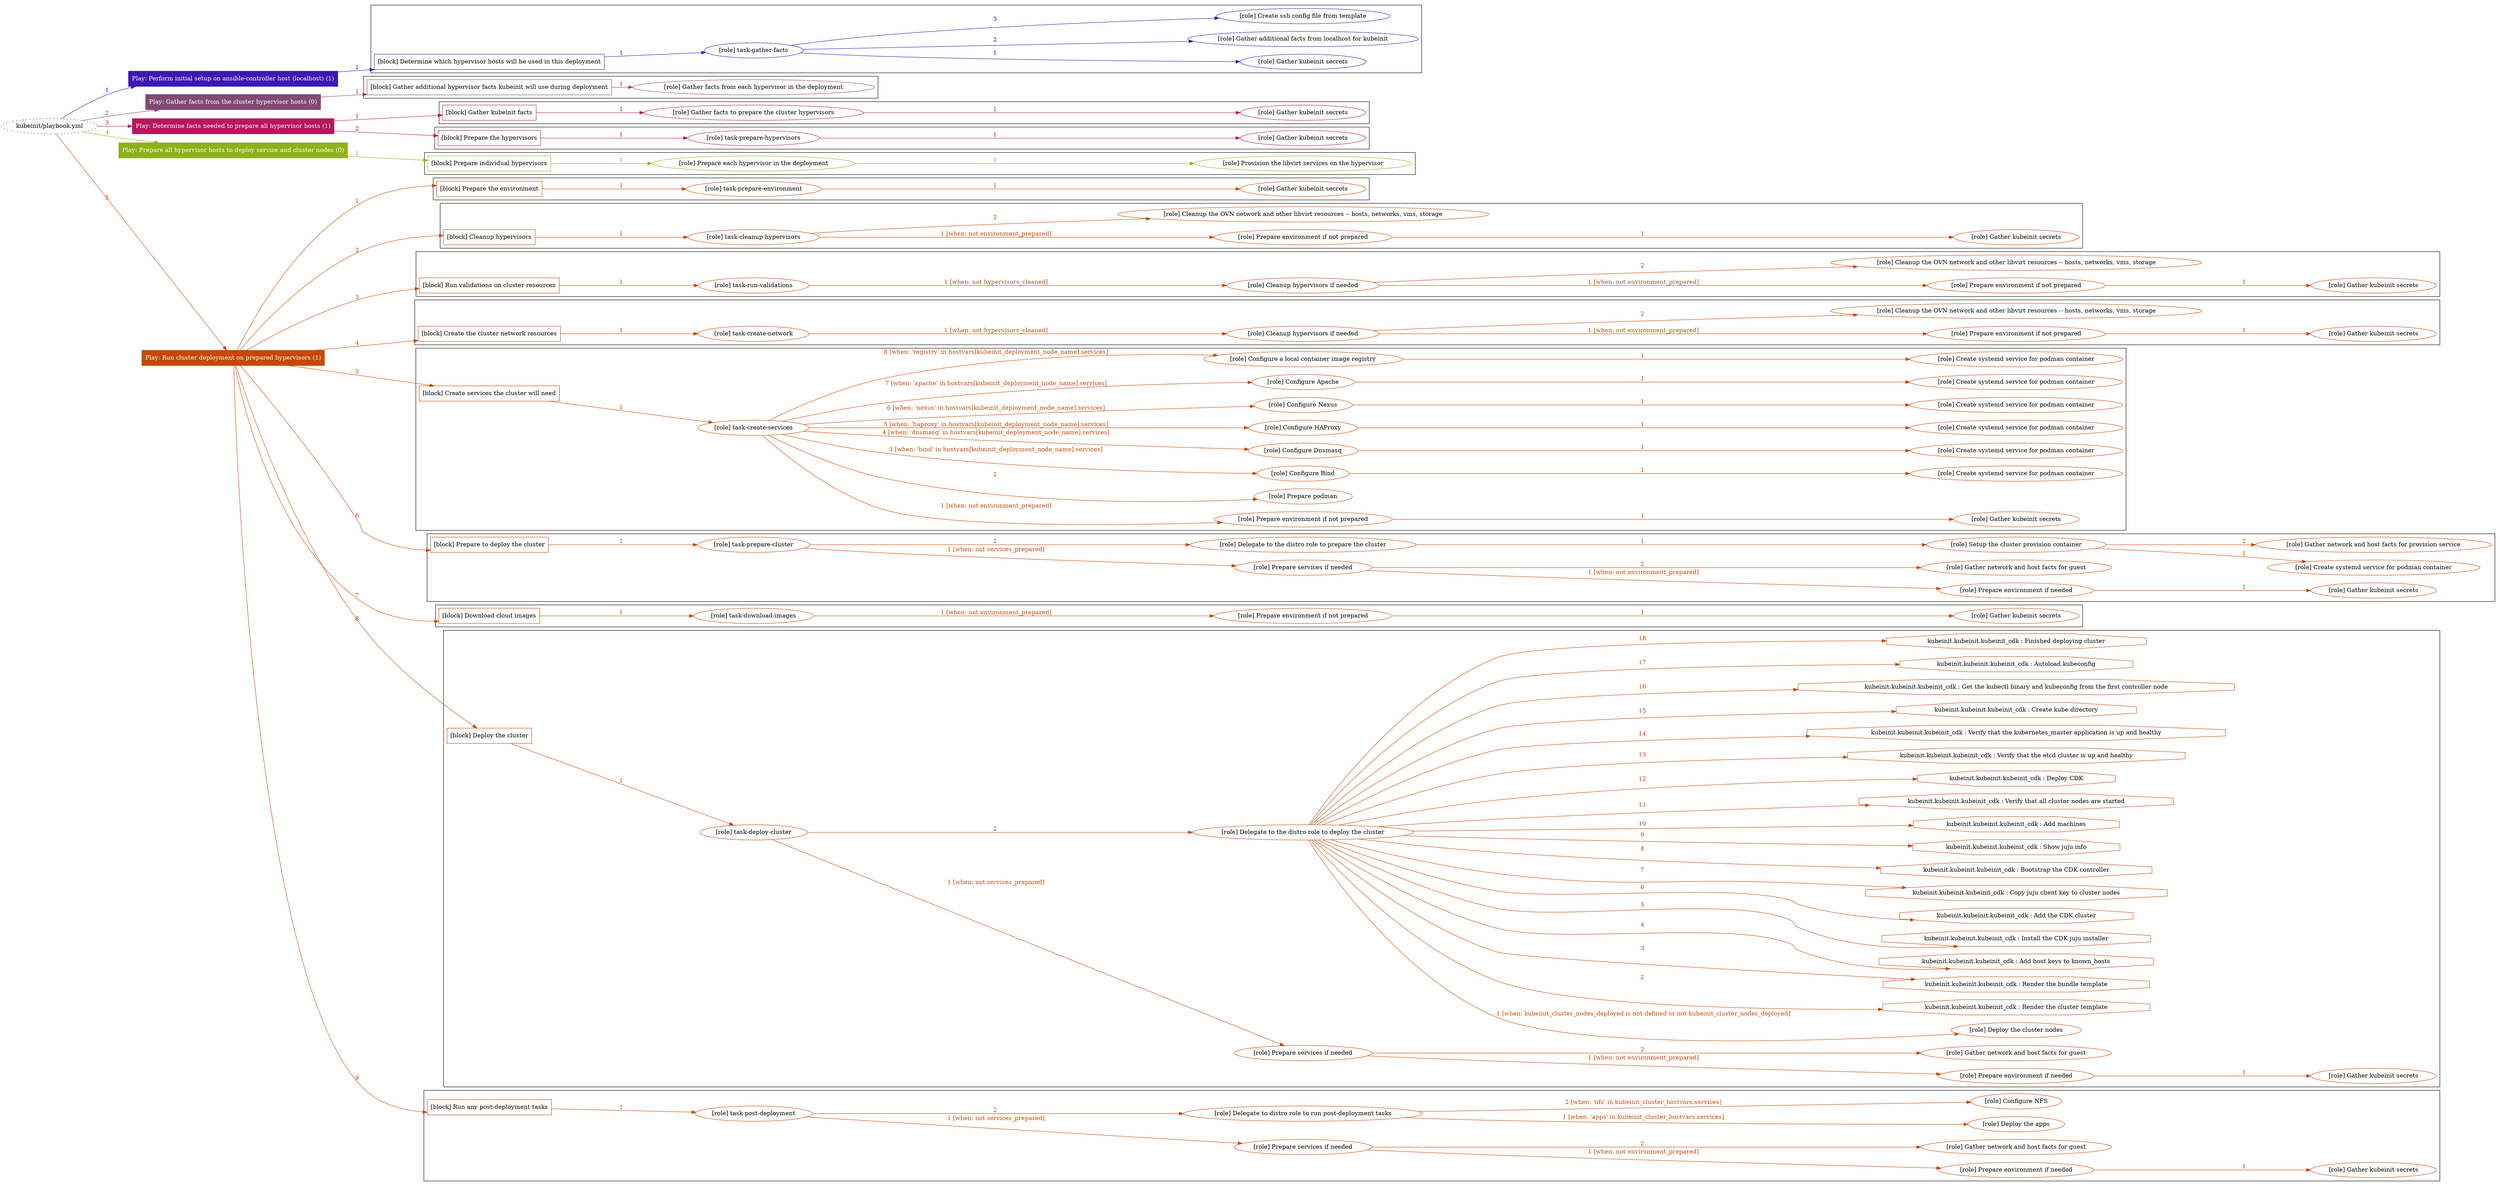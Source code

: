 digraph {
	graph [concentrate=true ordering=in rankdir=LR ratio=fill]
	edge [esep=5 sep=10]
	"kubeinit/playbook.yml" [URL="/home/runner/work/kubeinit/kubeinit/kubeinit/playbook.yml" id=playbook_e79f7b4e style=dotted]
	"kubeinit/playbook.yml" -> play_06e16eb0 [label="1 " color="#3c18b4" fontcolor="#3c18b4" id=edge_7b19c99c labeltooltip="1 " tooltip="1 "]
	subgraph "Play: Perform initial setup on ansible-controller host (localhost) (1)" {
		play_06e16eb0 [label="Play: Perform initial setup on ansible-controller host (localhost) (1)" URL="/home/runner/work/kubeinit/kubeinit/kubeinit/playbook.yml" color="#3c18b4" fontcolor="#ffffff" id=play_06e16eb0 shape=box style=filled tooltip=localhost]
		play_06e16eb0 -> block_6d4391b2 [label=1 color="#3c18b4" fontcolor="#3c18b4" id=edge_b4b4a666 labeltooltip=1 tooltip=1]
		subgraph cluster_block_6d4391b2 {
			block_6d4391b2 [label="[block] Determine which hypervisor hosts will be used in this deployment" URL="/home/runner/work/kubeinit/kubeinit/kubeinit/playbook.yml" color="#3c18b4" id=block_6d4391b2 labeltooltip="Determine which hypervisor hosts will be used in this deployment" shape=box tooltip="Determine which hypervisor hosts will be used in this deployment"]
			block_6d4391b2 -> role_a99a874b [label="1 " color="#3c18b4" fontcolor="#3c18b4" id=edge_04fc5315 labeltooltip="1 " tooltip="1 "]
			subgraph "task-gather-facts" {
				role_a99a874b [label="[role] task-gather-facts" URL="/home/runner/work/kubeinit/kubeinit/kubeinit/playbook.yml" color="#3c18b4" id=role_a99a874b tooltip="task-gather-facts"]
				role_a99a874b -> role_11cfcbb9 [label="1 " color="#3c18b4" fontcolor="#3c18b4" id=edge_28a19fb1 labeltooltip="1 " tooltip="1 "]
				subgraph "Gather kubeinit secrets" {
					role_11cfcbb9 [label="[role] Gather kubeinit secrets" URL="/home/runner/.ansible/collections/ansible_collections/kubeinit/kubeinit/roles/kubeinit_prepare/tasks/build_hypervisors_group.yml" color="#3c18b4" id=role_11cfcbb9 tooltip="Gather kubeinit secrets"]
				}
				role_a99a874b -> role_6b718574 [label="2 " color="#3c18b4" fontcolor="#3c18b4" id=edge_845028ee labeltooltip="2 " tooltip="2 "]
				subgraph "Gather additional facts from localhost for kubeinit" {
					role_6b718574 [label="[role] Gather additional facts from localhost for kubeinit" URL="/home/runner/.ansible/collections/ansible_collections/kubeinit/kubeinit/roles/kubeinit_prepare/tasks/build_hypervisors_group.yml" color="#3c18b4" id=role_6b718574 tooltip="Gather additional facts from localhost for kubeinit"]
				}
				role_a99a874b -> role_d718c9c9 [label="3 " color="#3c18b4" fontcolor="#3c18b4" id=edge_6aa989e7 labeltooltip="3 " tooltip="3 "]
				subgraph "Create ssh config file from template" {
					role_d718c9c9 [label="[role] Create ssh config file from template" URL="/home/runner/.ansible/collections/ansible_collections/kubeinit/kubeinit/roles/kubeinit_prepare/tasks/build_hypervisors_group.yml" color="#3c18b4" id=role_d718c9c9 tooltip="Create ssh config file from template"]
				}
			}
		}
	}
	"kubeinit/playbook.yml" -> play_2c3d7e44 [label="2 " color="#834974" fontcolor="#834974" id=edge_b0fd9f96 labeltooltip="2 " tooltip="2 "]
	subgraph "Play: Gather facts from the cluster hypervisor hosts (0)" {
		play_2c3d7e44 [label="Play: Gather facts from the cluster hypervisor hosts (0)" URL="/home/runner/work/kubeinit/kubeinit/kubeinit/playbook.yml" color="#834974" fontcolor="#ffffff" id=play_2c3d7e44 shape=box style=filled tooltip="Play: Gather facts from the cluster hypervisor hosts (0)"]
		play_2c3d7e44 -> block_eb4af0da [label=1 color="#834974" fontcolor="#834974" id=edge_9f65c57a labeltooltip=1 tooltip=1]
		subgraph cluster_block_eb4af0da {
			block_eb4af0da [label="[block] Gather additional hypervisor facts kubeinit will use during deployment" URL="/home/runner/work/kubeinit/kubeinit/kubeinit/playbook.yml" color="#834974" id=block_eb4af0da labeltooltip="Gather additional hypervisor facts kubeinit will use during deployment" shape=box tooltip="Gather additional hypervisor facts kubeinit will use during deployment"]
			block_eb4af0da -> role_f79194ff [label="1 " color="#834974" fontcolor="#834974" id=edge_c890456f labeltooltip="1 " tooltip="1 "]
			subgraph "Gather facts from each hypervisor in the deployment" {
				role_f79194ff [label="[role] Gather facts from each hypervisor in the deployment" URL="/home/runner/work/kubeinit/kubeinit/kubeinit/playbook.yml" color="#834974" id=role_f79194ff tooltip="Gather facts from each hypervisor in the deployment"]
			}
		}
	}
	"kubeinit/playbook.yml" -> play_3426a18f [label="3 " color="#b6165c" fontcolor="#b6165c" id=edge_afec269c labeltooltip="3 " tooltip="3 "]
	subgraph "Play: Determine facts needed to prepare all hypervisor hosts (1)" {
		play_3426a18f [label="Play: Determine facts needed to prepare all hypervisor hosts (1)" URL="/home/runner/work/kubeinit/kubeinit/kubeinit/playbook.yml" color="#b6165c" fontcolor="#ffffff" id=play_3426a18f shape=box style=filled tooltip=localhost]
		play_3426a18f -> block_9fc6cb08 [label=1 color="#b6165c" fontcolor="#b6165c" id=edge_7309becb labeltooltip=1 tooltip=1]
		subgraph cluster_block_9fc6cb08 {
			block_9fc6cb08 [label="[block] Gather kubeinit facts" URL="/home/runner/work/kubeinit/kubeinit/kubeinit/playbook.yml" color="#b6165c" id=block_9fc6cb08 labeltooltip="Gather kubeinit facts" shape=box tooltip="Gather kubeinit facts"]
			block_9fc6cb08 -> role_1bcaf80d [label="1 " color="#b6165c" fontcolor="#b6165c" id=edge_df523907 labeltooltip="1 " tooltip="1 "]
			subgraph "Gather facts to prepare the cluster hypervisors" {
				role_1bcaf80d [label="[role] Gather facts to prepare the cluster hypervisors" URL="/home/runner/work/kubeinit/kubeinit/kubeinit/playbook.yml" color="#b6165c" id=role_1bcaf80d tooltip="Gather facts to prepare the cluster hypervisors"]
				role_1bcaf80d -> role_a8c64ba7 [label="1 " color="#b6165c" fontcolor="#b6165c" id=edge_f3f48505 labeltooltip="1 " tooltip="1 "]
				subgraph "Gather kubeinit secrets" {
					role_a8c64ba7 [label="[role] Gather kubeinit secrets" URL="/home/runner/.ansible/collections/ansible_collections/kubeinit/kubeinit/roles/kubeinit_prepare/tasks/gather_kubeinit_facts.yml" color="#b6165c" id=role_a8c64ba7 tooltip="Gather kubeinit secrets"]
				}
			}
		}
		play_3426a18f -> block_6c826473 [label=2 color="#b6165c" fontcolor="#b6165c" id=edge_5d96f199 labeltooltip=2 tooltip=2]
		subgraph cluster_block_6c826473 {
			block_6c826473 [label="[block] Prepare the hypervisors" URL="/home/runner/work/kubeinit/kubeinit/kubeinit/playbook.yml" color="#b6165c" id=block_6c826473 labeltooltip="Prepare the hypervisors" shape=box tooltip="Prepare the hypervisors"]
			block_6c826473 -> role_79f46e73 [label="1 " color="#b6165c" fontcolor="#b6165c" id=edge_e4f94296 labeltooltip="1 " tooltip="1 "]
			subgraph "task-prepare-hypervisors" {
				role_79f46e73 [label="[role] task-prepare-hypervisors" URL="/home/runner/work/kubeinit/kubeinit/kubeinit/playbook.yml" color="#b6165c" id=role_79f46e73 tooltip="task-prepare-hypervisors"]
				role_79f46e73 -> role_4ea5fa61 [label="1 " color="#b6165c" fontcolor="#b6165c" id=edge_8fe987bc labeltooltip="1 " tooltip="1 "]
				subgraph "Gather kubeinit secrets" {
					role_4ea5fa61 [label="[role] Gather kubeinit secrets" URL="/home/runner/.ansible/collections/ansible_collections/kubeinit/kubeinit/roles/kubeinit_prepare/tasks/gather_kubeinit_facts.yml" color="#b6165c" id=role_4ea5fa61 tooltip="Gather kubeinit secrets"]
				}
			}
		}
	}
	"kubeinit/playbook.yml" -> play_6e5e1b69 [label="4 " color="#8db21a" fontcolor="#8db21a" id=edge_1f92c75e labeltooltip="4 " tooltip="4 "]
	subgraph "Play: Prepare all hypervisor hosts to deploy service and cluster nodes (0)" {
		play_6e5e1b69 [label="Play: Prepare all hypervisor hosts to deploy service and cluster nodes (0)" URL="/home/runner/work/kubeinit/kubeinit/kubeinit/playbook.yml" color="#8db21a" fontcolor="#ffffff" id=play_6e5e1b69 shape=box style=filled tooltip="Play: Prepare all hypervisor hosts to deploy service and cluster nodes (0)"]
		play_6e5e1b69 -> block_d4c90dce [label=1 color="#8db21a" fontcolor="#8db21a" id=edge_a81cc2fc labeltooltip=1 tooltip=1]
		subgraph cluster_block_d4c90dce {
			block_d4c90dce [label="[block] Prepare individual hypervisors" URL="/home/runner/work/kubeinit/kubeinit/kubeinit/playbook.yml" color="#8db21a" id=block_d4c90dce labeltooltip="Prepare individual hypervisors" shape=box tooltip="Prepare individual hypervisors"]
			block_d4c90dce -> role_fb82bb20 [label="1 " color="#8db21a" fontcolor="#8db21a" id=edge_dfaf9e72 labeltooltip="1 " tooltip="1 "]
			subgraph "Prepare each hypervisor in the deployment" {
				role_fb82bb20 [label="[role] Prepare each hypervisor in the deployment" URL="/home/runner/work/kubeinit/kubeinit/kubeinit/playbook.yml" color="#8db21a" id=role_fb82bb20 tooltip="Prepare each hypervisor in the deployment"]
				role_fb82bb20 -> role_2af99469 [label="1 " color="#8db21a" fontcolor="#8db21a" id=edge_be8eadc7 labeltooltip="1 " tooltip="1 "]
				subgraph "Provision the libvirt services on the hypervisor" {
					role_2af99469 [label="[role] Provision the libvirt services on the hypervisor" URL="/home/runner/.ansible/collections/ansible_collections/kubeinit/kubeinit/roles/kubeinit_prepare/tasks/prepare_hypervisor.yml" color="#8db21a" id=role_2af99469 tooltip="Provision the libvirt services on the hypervisor"]
				}
			}
		}
	}
	"kubeinit/playbook.yml" -> play_0a7d1783 [label="5 " color="#c64806" fontcolor="#c64806" id=edge_7413341b labeltooltip="5 " tooltip="5 "]
	subgraph "Play: Run cluster deployment on prepared hypervisors (1)" {
		play_0a7d1783 [label="Play: Run cluster deployment on prepared hypervisors (1)" URL="/home/runner/work/kubeinit/kubeinit/kubeinit/playbook.yml" color="#c64806" fontcolor="#ffffff" id=play_0a7d1783 shape=box style=filled tooltip=localhost]
		play_0a7d1783 -> block_19985c73 [label=1 color="#c64806" fontcolor="#c64806" id=edge_a1fab691 labeltooltip=1 tooltip=1]
		subgraph cluster_block_19985c73 {
			block_19985c73 [label="[block] Prepare the environment" URL="/home/runner/work/kubeinit/kubeinit/kubeinit/playbook.yml" color="#c64806" id=block_19985c73 labeltooltip="Prepare the environment" shape=box tooltip="Prepare the environment"]
			block_19985c73 -> role_283edca0 [label="1 " color="#c64806" fontcolor="#c64806" id=edge_bcd1407b labeltooltip="1 " tooltip="1 "]
			subgraph "task-prepare-environment" {
				role_283edca0 [label="[role] task-prepare-environment" URL="/home/runner/work/kubeinit/kubeinit/kubeinit/playbook.yml" color="#c64806" id=role_283edca0 tooltip="task-prepare-environment"]
				role_283edca0 -> role_b4cb9ed1 [label="1 " color="#c64806" fontcolor="#c64806" id=edge_57f59893 labeltooltip="1 " tooltip="1 "]
				subgraph "Gather kubeinit secrets" {
					role_b4cb9ed1 [label="[role] Gather kubeinit secrets" URL="/home/runner/.ansible/collections/ansible_collections/kubeinit/kubeinit/roles/kubeinit_prepare/tasks/gather_kubeinit_facts.yml" color="#c64806" id=role_b4cb9ed1 tooltip="Gather kubeinit secrets"]
				}
			}
		}
		play_0a7d1783 -> block_1b31809e [label=2 color="#c64806" fontcolor="#c64806" id=edge_95ba2855 labeltooltip=2 tooltip=2]
		subgraph cluster_block_1b31809e {
			block_1b31809e [label="[block] Cleanup hypervisors" URL="/home/runner/work/kubeinit/kubeinit/kubeinit/playbook.yml" color="#c64806" id=block_1b31809e labeltooltip="Cleanup hypervisors" shape=box tooltip="Cleanup hypervisors"]
			block_1b31809e -> role_815f204e [label="1 " color="#c64806" fontcolor="#c64806" id=edge_5d44e21d labeltooltip="1 " tooltip="1 "]
			subgraph "task-cleanup-hypervisors" {
				role_815f204e [label="[role] task-cleanup-hypervisors" URL="/home/runner/work/kubeinit/kubeinit/kubeinit/playbook.yml" color="#c64806" id=role_815f204e tooltip="task-cleanup-hypervisors"]
				role_815f204e -> role_0f319e22 [label="1 [when: not environment_prepared]" color="#c64806" fontcolor="#c64806" id=edge_15aafd6f labeltooltip="1 [when: not environment_prepared]" tooltip="1 [when: not environment_prepared]"]
				subgraph "Prepare environment if not prepared" {
					role_0f319e22 [label="[role] Prepare environment if not prepared" URL="/home/runner/.ansible/collections/ansible_collections/kubeinit/kubeinit/roles/kubeinit_prepare/tasks/cleanup_hypervisors.yml" color="#c64806" id=role_0f319e22 tooltip="Prepare environment if not prepared"]
					role_0f319e22 -> role_04359809 [label="1 " color="#c64806" fontcolor="#c64806" id=edge_974d6dd8 labeltooltip="1 " tooltip="1 "]
					subgraph "Gather kubeinit secrets" {
						role_04359809 [label="[role] Gather kubeinit secrets" URL="/home/runner/.ansible/collections/ansible_collections/kubeinit/kubeinit/roles/kubeinit_prepare/tasks/gather_kubeinit_facts.yml" color="#c64806" id=role_04359809 tooltip="Gather kubeinit secrets"]
					}
				}
				role_815f204e -> role_a2966fdb [label="2 " color="#c64806" fontcolor="#c64806" id=edge_1812f0e3 labeltooltip="2 " tooltip="2 "]
				subgraph "Cleanup the OVN network and other libvirt resources -- hosts, networks, vms, storage" {
					role_a2966fdb [label="[role] Cleanup the OVN network and other libvirt resources -- hosts, networks, vms, storage" URL="/home/runner/.ansible/collections/ansible_collections/kubeinit/kubeinit/roles/kubeinit_prepare/tasks/cleanup_hypervisors.yml" color="#c64806" id=role_a2966fdb tooltip="Cleanup the OVN network and other libvirt resources -- hosts, networks, vms, storage"]
				}
			}
		}
		play_0a7d1783 -> block_29cd9902 [label=3 color="#c64806" fontcolor="#c64806" id=edge_81e1be37 labeltooltip=3 tooltip=3]
		subgraph cluster_block_29cd9902 {
			block_29cd9902 [label="[block] Run validations on cluster resources" URL="/home/runner/work/kubeinit/kubeinit/kubeinit/playbook.yml" color="#c64806" id=block_29cd9902 labeltooltip="Run validations on cluster resources" shape=box tooltip="Run validations on cluster resources"]
			block_29cd9902 -> role_cbb63d5d [label="1 " color="#c64806" fontcolor="#c64806" id=edge_9c1ea2bf labeltooltip="1 " tooltip="1 "]
			subgraph "task-run-validations" {
				role_cbb63d5d [label="[role] task-run-validations" URL="/home/runner/work/kubeinit/kubeinit/kubeinit/playbook.yml" color="#c64806" id=role_cbb63d5d tooltip="task-run-validations"]
				role_cbb63d5d -> role_b37fddbd [label="1 [when: not hypervisors_cleaned]" color="#c64806" fontcolor="#c64806" id=edge_20113b54 labeltooltip="1 [when: not hypervisors_cleaned]" tooltip="1 [when: not hypervisors_cleaned]"]
				subgraph "Cleanup hypervisors if needed" {
					role_b37fddbd [label="[role] Cleanup hypervisors if needed" URL="/home/runner/.ansible/collections/ansible_collections/kubeinit/kubeinit/roles/kubeinit_validations/tasks/main.yml" color="#c64806" id=role_b37fddbd tooltip="Cleanup hypervisors if needed"]
					role_b37fddbd -> role_f914f0b4 [label="1 [when: not environment_prepared]" color="#c64806" fontcolor="#c64806" id=edge_372657a0 labeltooltip="1 [when: not environment_prepared]" tooltip="1 [when: not environment_prepared]"]
					subgraph "Prepare environment if not prepared" {
						role_f914f0b4 [label="[role] Prepare environment if not prepared" URL="/home/runner/.ansible/collections/ansible_collections/kubeinit/kubeinit/roles/kubeinit_prepare/tasks/cleanup_hypervisors.yml" color="#c64806" id=role_f914f0b4 tooltip="Prepare environment if not prepared"]
						role_f914f0b4 -> role_9c4b58a1 [label="1 " color="#c64806" fontcolor="#c64806" id=edge_983ee05c labeltooltip="1 " tooltip="1 "]
						subgraph "Gather kubeinit secrets" {
							role_9c4b58a1 [label="[role] Gather kubeinit secrets" URL="/home/runner/.ansible/collections/ansible_collections/kubeinit/kubeinit/roles/kubeinit_prepare/tasks/gather_kubeinit_facts.yml" color="#c64806" id=role_9c4b58a1 tooltip="Gather kubeinit secrets"]
						}
					}
					role_b37fddbd -> role_4c8c5196 [label="2 " color="#c64806" fontcolor="#c64806" id=edge_af4e5278 labeltooltip="2 " tooltip="2 "]
					subgraph "Cleanup the OVN network and other libvirt resources -- hosts, networks, vms, storage" {
						role_4c8c5196 [label="[role] Cleanup the OVN network and other libvirt resources -- hosts, networks, vms, storage" URL="/home/runner/.ansible/collections/ansible_collections/kubeinit/kubeinit/roles/kubeinit_prepare/tasks/cleanup_hypervisors.yml" color="#c64806" id=role_4c8c5196 tooltip="Cleanup the OVN network and other libvirt resources -- hosts, networks, vms, storage"]
					}
				}
			}
		}
		play_0a7d1783 -> block_5269f58e [label=4 color="#c64806" fontcolor="#c64806" id=edge_bd1cb1a2 labeltooltip=4 tooltip=4]
		subgraph cluster_block_5269f58e {
			block_5269f58e [label="[block] Create the cluster network resources" URL="/home/runner/work/kubeinit/kubeinit/kubeinit/playbook.yml" color="#c64806" id=block_5269f58e labeltooltip="Create the cluster network resources" shape=box tooltip="Create the cluster network resources"]
			block_5269f58e -> role_14155361 [label="1 " color="#c64806" fontcolor="#c64806" id=edge_764863f8 labeltooltip="1 " tooltip="1 "]
			subgraph "task-create-network" {
				role_14155361 [label="[role] task-create-network" URL="/home/runner/work/kubeinit/kubeinit/kubeinit/playbook.yml" color="#c64806" id=role_14155361 tooltip="task-create-network"]
				role_14155361 -> role_866c87db [label="1 [when: not hypervisors_cleaned]" color="#c64806" fontcolor="#c64806" id=edge_ada68c64 labeltooltip="1 [when: not hypervisors_cleaned]" tooltip="1 [when: not hypervisors_cleaned]"]
				subgraph "Cleanup hypervisors if needed" {
					role_866c87db [label="[role] Cleanup hypervisors if needed" URL="/home/runner/.ansible/collections/ansible_collections/kubeinit/kubeinit/roles/kubeinit_libvirt/tasks/create_network.yml" color="#c64806" id=role_866c87db tooltip="Cleanup hypervisors if needed"]
					role_866c87db -> role_422117de [label="1 [when: not environment_prepared]" color="#c64806" fontcolor="#c64806" id=edge_84f90b07 labeltooltip="1 [when: not environment_prepared]" tooltip="1 [when: not environment_prepared]"]
					subgraph "Prepare environment if not prepared" {
						role_422117de [label="[role] Prepare environment if not prepared" URL="/home/runner/.ansible/collections/ansible_collections/kubeinit/kubeinit/roles/kubeinit_prepare/tasks/cleanup_hypervisors.yml" color="#c64806" id=role_422117de tooltip="Prepare environment if not prepared"]
						role_422117de -> role_0cdcab92 [label="1 " color="#c64806" fontcolor="#c64806" id=edge_3d9b0099 labeltooltip="1 " tooltip="1 "]
						subgraph "Gather kubeinit secrets" {
							role_0cdcab92 [label="[role] Gather kubeinit secrets" URL="/home/runner/.ansible/collections/ansible_collections/kubeinit/kubeinit/roles/kubeinit_prepare/tasks/gather_kubeinit_facts.yml" color="#c64806" id=role_0cdcab92 tooltip="Gather kubeinit secrets"]
						}
					}
					role_866c87db -> role_67404c8d [label="2 " color="#c64806" fontcolor="#c64806" id=edge_d8acaa19 labeltooltip="2 " tooltip="2 "]
					subgraph "Cleanup the OVN network and other libvirt resources -- hosts, networks, vms, storage" {
						role_67404c8d [label="[role] Cleanup the OVN network and other libvirt resources -- hosts, networks, vms, storage" URL="/home/runner/.ansible/collections/ansible_collections/kubeinit/kubeinit/roles/kubeinit_prepare/tasks/cleanup_hypervisors.yml" color="#c64806" id=role_67404c8d tooltip="Cleanup the OVN network and other libvirt resources -- hosts, networks, vms, storage"]
					}
				}
			}
		}
		play_0a7d1783 -> block_947178dc [label=5 color="#c64806" fontcolor="#c64806" id=edge_ebcab917 labeltooltip=5 tooltip=5]
		subgraph cluster_block_947178dc {
			block_947178dc [label="[block] Create services the cluster will need" URL="/home/runner/work/kubeinit/kubeinit/kubeinit/playbook.yml" color="#c64806" id=block_947178dc labeltooltip="Create services the cluster will need" shape=box tooltip="Create services the cluster will need"]
			block_947178dc -> role_2b541e89 [label="1 " color="#c64806" fontcolor="#c64806" id=edge_42b933e6 labeltooltip="1 " tooltip="1 "]
			subgraph "task-create-services" {
				role_2b541e89 [label="[role] task-create-services" URL="/home/runner/work/kubeinit/kubeinit/kubeinit/playbook.yml" color="#c64806" id=role_2b541e89 tooltip="task-create-services"]
				role_2b541e89 -> role_1ce1df63 [label="1 [when: not environment_prepared]" color="#c64806" fontcolor="#c64806" id=edge_7a5f4c81 labeltooltip="1 [when: not environment_prepared]" tooltip="1 [when: not environment_prepared]"]
				subgraph "Prepare environment if not prepared" {
					role_1ce1df63 [label="[role] Prepare environment if not prepared" URL="/home/runner/.ansible/collections/ansible_collections/kubeinit/kubeinit/roles/kubeinit_services/tasks/main.yml" color="#c64806" id=role_1ce1df63 tooltip="Prepare environment if not prepared"]
					role_1ce1df63 -> role_564c55f2 [label="1 " color="#c64806" fontcolor="#c64806" id=edge_faf78e3d labeltooltip="1 " tooltip="1 "]
					subgraph "Gather kubeinit secrets" {
						role_564c55f2 [label="[role] Gather kubeinit secrets" URL="/home/runner/.ansible/collections/ansible_collections/kubeinit/kubeinit/roles/kubeinit_prepare/tasks/gather_kubeinit_facts.yml" color="#c64806" id=role_564c55f2 tooltip="Gather kubeinit secrets"]
					}
				}
				role_2b541e89 -> role_3a5fad3b [label="2 " color="#c64806" fontcolor="#c64806" id=edge_ec2a19b5 labeltooltip="2 " tooltip="2 "]
				subgraph "Prepare podman" {
					role_3a5fad3b [label="[role] Prepare podman" URL="/home/runner/.ansible/collections/ansible_collections/kubeinit/kubeinit/roles/kubeinit_services/tasks/00_create_service_pod.yml" color="#c64806" id=role_3a5fad3b tooltip="Prepare podman"]
				}
				role_2b541e89 -> role_e10739d1 [label="3 [when: 'bind' in hostvars[kubeinit_deployment_node_name].services]" color="#c64806" fontcolor="#c64806" id=edge_4e80aa3d labeltooltip="3 [when: 'bind' in hostvars[kubeinit_deployment_node_name].services]" tooltip="3 [when: 'bind' in hostvars[kubeinit_deployment_node_name].services]"]
				subgraph "Configure Bind" {
					role_e10739d1 [label="[role] Configure Bind" URL="/home/runner/.ansible/collections/ansible_collections/kubeinit/kubeinit/roles/kubeinit_services/tasks/start_services_containers.yml" color="#c64806" id=role_e10739d1 tooltip="Configure Bind"]
					role_e10739d1 -> role_efce04d1 [label="1 " color="#c64806" fontcolor="#c64806" id=edge_ad6e9de2 labeltooltip="1 " tooltip="1 "]
					subgraph "Create systemd service for podman container" {
						role_efce04d1 [label="[role] Create systemd service for podman container" URL="/home/runner/.ansible/collections/ansible_collections/kubeinit/kubeinit/roles/kubeinit_bind/tasks/main.yml" color="#c64806" id=role_efce04d1 tooltip="Create systemd service for podman container"]
					}
				}
				role_2b541e89 -> role_40717362 [label="4 [when: 'dnsmasq' in hostvars[kubeinit_deployment_node_name].services]" color="#c64806" fontcolor="#c64806" id=edge_914ceec8 labeltooltip="4 [when: 'dnsmasq' in hostvars[kubeinit_deployment_node_name].services]" tooltip="4 [when: 'dnsmasq' in hostvars[kubeinit_deployment_node_name].services]"]
				subgraph "Configure Dnsmasq" {
					role_40717362 [label="[role] Configure Dnsmasq" URL="/home/runner/.ansible/collections/ansible_collections/kubeinit/kubeinit/roles/kubeinit_services/tasks/start_services_containers.yml" color="#c64806" id=role_40717362 tooltip="Configure Dnsmasq"]
					role_40717362 -> role_eecc9345 [label="1 " color="#c64806" fontcolor="#c64806" id=edge_a9a4c03d labeltooltip="1 " tooltip="1 "]
					subgraph "Create systemd service for podman container" {
						role_eecc9345 [label="[role] Create systemd service for podman container" URL="/home/runner/.ansible/collections/ansible_collections/kubeinit/kubeinit/roles/kubeinit_dnsmasq/tasks/main.yml" color="#c64806" id=role_eecc9345 tooltip="Create systemd service for podman container"]
					}
				}
				role_2b541e89 -> role_062c144f [label="5 [when: 'haproxy' in hostvars[kubeinit_deployment_node_name].services]" color="#c64806" fontcolor="#c64806" id=edge_8fa36175 labeltooltip="5 [when: 'haproxy' in hostvars[kubeinit_deployment_node_name].services]" tooltip="5 [when: 'haproxy' in hostvars[kubeinit_deployment_node_name].services]"]
				subgraph "Configure HAProxy" {
					role_062c144f [label="[role] Configure HAProxy" URL="/home/runner/.ansible/collections/ansible_collections/kubeinit/kubeinit/roles/kubeinit_services/tasks/start_services_containers.yml" color="#c64806" id=role_062c144f tooltip="Configure HAProxy"]
					role_062c144f -> role_d5d25819 [label="1 " color="#c64806" fontcolor="#c64806" id=edge_244d1090 labeltooltip="1 " tooltip="1 "]
					subgraph "Create systemd service for podman container" {
						role_d5d25819 [label="[role] Create systemd service for podman container" URL="/home/runner/.ansible/collections/ansible_collections/kubeinit/kubeinit/roles/kubeinit_haproxy/tasks/main.yml" color="#c64806" id=role_d5d25819 tooltip="Create systemd service for podman container"]
					}
				}
				role_2b541e89 -> role_5992aedd [label="6 [when: 'nexus' in hostvars[kubeinit_deployment_node_name].services]" color="#c64806" fontcolor="#c64806" id=edge_de35ec48 labeltooltip="6 [when: 'nexus' in hostvars[kubeinit_deployment_node_name].services]" tooltip="6 [when: 'nexus' in hostvars[kubeinit_deployment_node_name].services]"]
				subgraph "Configure Nexus" {
					role_5992aedd [label="[role] Configure Nexus" URL="/home/runner/.ansible/collections/ansible_collections/kubeinit/kubeinit/roles/kubeinit_services/tasks/start_services_containers.yml" color="#c64806" id=role_5992aedd tooltip="Configure Nexus"]
					role_5992aedd -> role_21811f7a [label="1 " color="#c64806" fontcolor="#c64806" id=edge_70f8d19a labeltooltip="1 " tooltip="1 "]
					subgraph "Create systemd service for podman container" {
						role_21811f7a [label="[role] Create systemd service for podman container" URL="/home/runner/.ansible/collections/ansible_collections/kubeinit/kubeinit/roles/kubeinit_nexus/tasks/main.yml" color="#c64806" id=role_21811f7a tooltip="Create systemd service for podman container"]
					}
				}
				role_2b541e89 -> role_49ecc421 [label="7 [when: 'apache' in hostvars[kubeinit_deployment_node_name].services]" color="#c64806" fontcolor="#c64806" id=edge_819fde2a labeltooltip="7 [when: 'apache' in hostvars[kubeinit_deployment_node_name].services]" tooltip="7 [when: 'apache' in hostvars[kubeinit_deployment_node_name].services]"]
				subgraph "Configure Apache" {
					role_49ecc421 [label="[role] Configure Apache" URL="/home/runner/.ansible/collections/ansible_collections/kubeinit/kubeinit/roles/kubeinit_services/tasks/start_services_containers.yml" color="#c64806" id=role_49ecc421 tooltip="Configure Apache"]
					role_49ecc421 -> role_50ee9855 [label="1 " color="#c64806" fontcolor="#c64806" id=edge_23eed636 labeltooltip="1 " tooltip="1 "]
					subgraph "Create systemd service for podman container" {
						role_50ee9855 [label="[role] Create systemd service for podman container" URL="/home/runner/.ansible/collections/ansible_collections/kubeinit/kubeinit/roles/kubeinit_apache/tasks/main.yml" color="#c64806" id=role_50ee9855 tooltip="Create systemd service for podman container"]
					}
				}
				role_2b541e89 -> role_5820bae6 [label="8 [when: 'registry' in hostvars[kubeinit_deployment_node_name].services]" color="#c64806" fontcolor="#c64806" id=edge_59237001 labeltooltip="8 [when: 'registry' in hostvars[kubeinit_deployment_node_name].services]" tooltip="8 [when: 'registry' in hostvars[kubeinit_deployment_node_name].services]"]
				subgraph "Configure a local container image registry" {
					role_5820bae6 [label="[role] Configure a local container image registry" URL="/home/runner/.ansible/collections/ansible_collections/kubeinit/kubeinit/roles/kubeinit_services/tasks/start_services_containers.yml" color="#c64806" id=role_5820bae6 tooltip="Configure a local container image registry"]
					role_5820bae6 -> role_63912f77 [label="1 " color="#c64806" fontcolor="#c64806" id=edge_27f84e72 labeltooltip="1 " tooltip="1 "]
					subgraph "Create systemd service for podman container" {
						role_63912f77 [label="[role] Create systemd service for podman container" URL="/home/runner/.ansible/collections/ansible_collections/kubeinit/kubeinit/roles/kubeinit_registry/tasks/main.yml" color="#c64806" id=role_63912f77 tooltip="Create systemd service for podman container"]
					}
				}
			}
		}
		play_0a7d1783 -> block_b00c90a3 [label=6 color="#c64806" fontcolor="#c64806" id=edge_91714d64 labeltooltip=6 tooltip=6]
		subgraph cluster_block_b00c90a3 {
			block_b00c90a3 [label="[block] Prepare to deploy the cluster" URL="/home/runner/work/kubeinit/kubeinit/kubeinit/playbook.yml" color="#c64806" id=block_b00c90a3 labeltooltip="Prepare to deploy the cluster" shape=box tooltip="Prepare to deploy the cluster"]
			block_b00c90a3 -> role_97208de2 [label="1 " color="#c64806" fontcolor="#c64806" id=edge_205256a0 labeltooltip="1 " tooltip="1 "]
			subgraph "task-prepare-cluster" {
				role_97208de2 [label="[role] task-prepare-cluster" URL="/home/runner/work/kubeinit/kubeinit/kubeinit/playbook.yml" color="#c64806" id=role_97208de2 tooltip="task-prepare-cluster"]
				role_97208de2 -> role_f57856be [label="1 [when: not services_prepared]" color="#c64806" fontcolor="#c64806" id=edge_9c63cbb5 labeltooltip="1 [when: not services_prepared]" tooltip="1 [when: not services_prepared]"]
				subgraph "Prepare services if needed" {
					role_f57856be [label="[role] Prepare services if needed" URL="/home/runner/.ansible/collections/ansible_collections/kubeinit/kubeinit/roles/kubeinit_prepare/tasks/prepare_cluster.yml" color="#c64806" id=role_f57856be tooltip="Prepare services if needed"]
					role_f57856be -> role_cbe382d0 [label="1 [when: not environment_prepared]" color="#c64806" fontcolor="#c64806" id=edge_99c58d63 labeltooltip="1 [when: not environment_prepared]" tooltip="1 [when: not environment_prepared]"]
					subgraph "Prepare environment if needed" {
						role_cbe382d0 [label="[role] Prepare environment if needed" URL="/home/runner/.ansible/collections/ansible_collections/kubeinit/kubeinit/roles/kubeinit_services/tasks/prepare_services.yml" color="#c64806" id=role_cbe382d0 tooltip="Prepare environment if needed"]
						role_cbe382d0 -> role_e1230ed7 [label="1 " color="#c64806" fontcolor="#c64806" id=edge_841b5e3b labeltooltip="1 " tooltip="1 "]
						subgraph "Gather kubeinit secrets" {
							role_e1230ed7 [label="[role] Gather kubeinit secrets" URL="/home/runner/.ansible/collections/ansible_collections/kubeinit/kubeinit/roles/kubeinit_prepare/tasks/gather_kubeinit_facts.yml" color="#c64806" id=role_e1230ed7 tooltip="Gather kubeinit secrets"]
						}
					}
					role_f57856be -> role_7eb0af1c [label="2 " color="#c64806" fontcolor="#c64806" id=edge_372a1435 labeltooltip="2 " tooltip="2 "]
					subgraph "Gather network and host facts for guest" {
						role_7eb0af1c [label="[role] Gather network and host facts for guest" URL="/home/runner/.ansible/collections/ansible_collections/kubeinit/kubeinit/roles/kubeinit_services/tasks/prepare_services.yml" color="#c64806" id=role_7eb0af1c tooltip="Gather network and host facts for guest"]
					}
				}
				role_97208de2 -> role_561e7d0a [label="2 " color="#c64806" fontcolor="#c64806" id=edge_b30bb214 labeltooltip="2 " tooltip="2 "]
				subgraph "Delegate to the distro role to prepare the cluster" {
					role_561e7d0a [label="[role] Delegate to the distro role to prepare the cluster" URL="/home/runner/.ansible/collections/ansible_collections/kubeinit/kubeinit/roles/kubeinit_prepare/tasks/prepare_cluster.yml" color="#c64806" id=role_561e7d0a tooltip="Delegate to the distro role to prepare the cluster"]
					role_561e7d0a -> role_381a589e [label="1 " color="#c64806" fontcolor="#c64806" id=edge_0bfe0e48 labeltooltip="1 " tooltip="1 "]
					subgraph "Setup the cluster provision container" {
						role_381a589e [label="[role] Setup the cluster provision container" URL="/home/runner/.ansible/collections/ansible_collections/kubeinit/kubeinit/roles/kubeinit_cdk/tasks/prepare_cluster.yml" color="#c64806" id=role_381a589e tooltip="Setup the cluster provision container"]
						role_381a589e -> role_7b8ba2ba [label="1 " color="#c64806" fontcolor="#c64806" id=edge_6a385785 labeltooltip="1 " tooltip="1 "]
						subgraph "Create systemd service for podman container" {
							role_7b8ba2ba [label="[role] Create systemd service for podman container" URL="/home/runner/.ansible/collections/ansible_collections/kubeinit/kubeinit/roles/kubeinit_services/tasks/create_provision_container.yml" color="#c64806" id=role_7b8ba2ba tooltip="Create systemd service for podman container"]
						}
						role_381a589e -> role_fcbeb468 [label="2 " color="#c64806" fontcolor="#c64806" id=edge_ec26a1e9 labeltooltip="2 " tooltip="2 "]
						subgraph "Gather network and host facts for provision service" {
							role_fcbeb468 [label="[role] Gather network and host facts for provision service" URL="/home/runner/.ansible/collections/ansible_collections/kubeinit/kubeinit/roles/kubeinit_services/tasks/create_provision_container.yml" color="#c64806" id=role_fcbeb468 tooltip="Gather network and host facts for provision service"]
						}
					}
				}
			}
		}
		play_0a7d1783 -> block_aa9a3ace [label=7 color="#c64806" fontcolor="#c64806" id=edge_81e740c7 labeltooltip=7 tooltip=7]
		subgraph cluster_block_aa9a3ace {
			block_aa9a3ace [label="[block] Download cloud images" URL="/home/runner/work/kubeinit/kubeinit/kubeinit/playbook.yml" color="#c64806" id=block_aa9a3ace labeltooltip="Download cloud images" shape=box tooltip="Download cloud images"]
			block_aa9a3ace -> role_eadb797f [label="1 " color="#c64806" fontcolor="#c64806" id=edge_0468bc9d labeltooltip="1 " tooltip="1 "]
			subgraph "task-download-images" {
				role_eadb797f [label="[role] task-download-images" URL="/home/runner/work/kubeinit/kubeinit/kubeinit/playbook.yml" color="#c64806" id=role_eadb797f tooltip="task-download-images"]
				role_eadb797f -> role_5777094f [label="1 [when: not environment_prepared]" color="#c64806" fontcolor="#c64806" id=edge_49220da2 labeltooltip="1 [when: not environment_prepared]" tooltip="1 [when: not environment_prepared]"]
				subgraph "Prepare environment if not prepared" {
					role_5777094f [label="[role] Prepare environment if not prepared" URL="/home/runner/.ansible/collections/ansible_collections/kubeinit/kubeinit/roles/kubeinit_libvirt/tasks/download_cloud_images.yml" color="#c64806" id=role_5777094f tooltip="Prepare environment if not prepared"]
					role_5777094f -> role_97ece4b6 [label="1 " color="#c64806" fontcolor="#c64806" id=edge_21a998e1 labeltooltip="1 " tooltip="1 "]
					subgraph "Gather kubeinit secrets" {
						role_97ece4b6 [label="[role] Gather kubeinit secrets" URL="/home/runner/.ansible/collections/ansible_collections/kubeinit/kubeinit/roles/kubeinit_prepare/tasks/gather_kubeinit_facts.yml" color="#c64806" id=role_97ece4b6 tooltip="Gather kubeinit secrets"]
					}
				}
			}
		}
		play_0a7d1783 -> block_84b47541 [label=8 color="#c64806" fontcolor="#c64806" id=edge_fe285ad7 labeltooltip=8 tooltip=8]
		subgraph cluster_block_84b47541 {
			block_84b47541 [label="[block] Deploy the cluster" URL="/home/runner/work/kubeinit/kubeinit/kubeinit/playbook.yml" color="#c64806" id=block_84b47541 labeltooltip="Deploy the cluster" shape=box tooltip="Deploy the cluster"]
			block_84b47541 -> role_19ac5815 [label="1 " color="#c64806" fontcolor="#c64806" id=edge_d70ec781 labeltooltip="1 " tooltip="1 "]
			subgraph "task-deploy-cluster" {
				role_19ac5815 [label="[role] task-deploy-cluster" URL="/home/runner/work/kubeinit/kubeinit/kubeinit/playbook.yml" color="#c64806" id=role_19ac5815 tooltip="task-deploy-cluster"]
				role_19ac5815 -> role_22eb1b53 [label="1 [when: not services_prepared]" color="#c64806" fontcolor="#c64806" id=edge_e9c4c317 labeltooltip="1 [when: not services_prepared]" tooltip="1 [when: not services_prepared]"]
				subgraph "Prepare services if needed" {
					role_22eb1b53 [label="[role] Prepare services if needed" URL="/home/runner/.ansible/collections/ansible_collections/kubeinit/kubeinit/roles/kubeinit_prepare/tasks/deploy_cluster.yml" color="#c64806" id=role_22eb1b53 tooltip="Prepare services if needed"]
					role_22eb1b53 -> role_7006a27e [label="1 [when: not environment_prepared]" color="#c64806" fontcolor="#c64806" id=edge_3430cc4f labeltooltip="1 [when: not environment_prepared]" tooltip="1 [when: not environment_prepared]"]
					subgraph "Prepare environment if needed" {
						role_7006a27e [label="[role] Prepare environment if needed" URL="/home/runner/.ansible/collections/ansible_collections/kubeinit/kubeinit/roles/kubeinit_services/tasks/prepare_services.yml" color="#c64806" id=role_7006a27e tooltip="Prepare environment if needed"]
						role_7006a27e -> role_c3803c09 [label="1 " color="#c64806" fontcolor="#c64806" id=edge_4b5e1084 labeltooltip="1 " tooltip="1 "]
						subgraph "Gather kubeinit secrets" {
							role_c3803c09 [label="[role] Gather kubeinit secrets" URL="/home/runner/.ansible/collections/ansible_collections/kubeinit/kubeinit/roles/kubeinit_prepare/tasks/gather_kubeinit_facts.yml" color="#c64806" id=role_c3803c09 tooltip="Gather kubeinit secrets"]
						}
					}
					role_22eb1b53 -> role_82de88a7 [label="2 " color="#c64806" fontcolor="#c64806" id=edge_d8251875 labeltooltip="2 " tooltip="2 "]
					subgraph "Gather network and host facts for guest" {
						role_82de88a7 [label="[role] Gather network and host facts for guest" URL="/home/runner/.ansible/collections/ansible_collections/kubeinit/kubeinit/roles/kubeinit_services/tasks/prepare_services.yml" color="#c64806" id=role_82de88a7 tooltip="Gather network and host facts for guest"]
					}
				}
				role_19ac5815 -> role_4e5cade3 [label="2 " color="#c64806" fontcolor="#c64806" id=edge_5b9492d2 labeltooltip="2 " tooltip="2 "]
				subgraph "Delegate to the distro role to deploy the cluster" {
					role_4e5cade3 [label="[role] Delegate to the distro role to deploy the cluster" URL="/home/runner/.ansible/collections/ansible_collections/kubeinit/kubeinit/roles/kubeinit_prepare/tasks/deploy_cluster.yml" color="#c64806" id=role_4e5cade3 tooltip="Delegate to the distro role to deploy the cluster"]
					role_4e5cade3 -> role_4e99d688 [label="1 [when: kubeinit_cluster_nodes_deployed is not defined or not kubeinit_cluster_nodes_deployed]" color="#c64806" fontcolor="#c64806" id=edge_d4a994df labeltooltip="1 [when: kubeinit_cluster_nodes_deployed is not defined or not kubeinit_cluster_nodes_deployed]" tooltip="1 [when: kubeinit_cluster_nodes_deployed is not defined or not kubeinit_cluster_nodes_deployed]"]
					subgraph "Deploy the cluster nodes" {
						role_4e99d688 [label="[role] Deploy the cluster nodes" URL="/home/runner/.ansible/collections/ansible_collections/kubeinit/kubeinit/roles/kubeinit_cdk/tasks/main.yml" color="#c64806" id=role_4e99d688 tooltip="Deploy the cluster nodes"]
					}
					task_744bf022 [label="kubeinit.kubeinit.kubeinit_cdk : Render the cluster template" URL="/home/runner/.ansible/collections/ansible_collections/kubeinit/kubeinit/roles/kubeinit_cdk/tasks/main.yml" color="#c64806" id=task_744bf022 shape=octagon tooltip="kubeinit.kubeinit.kubeinit_cdk : Render the cluster template"]
					role_4e5cade3 -> task_744bf022 [label="2 " color="#c64806" fontcolor="#c64806" id=edge_d1807f28 labeltooltip="2 " tooltip="2 "]
					task_94041e4b [label="kubeinit.kubeinit.kubeinit_cdk : Render the bundle template" URL="/home/runner/.ansible/collections/ansible_collections/kubeinit/kubeinit/roles/kubeinit_cdk/tasks/main.yml" color="#c64806" id=task_94041e4b shape=octagon tooltip="kubeinit.kubeinit.kubeinit_cdk : Render the bundle template"]
					role_4e5cade3 -> task_94041e4b [label="3 " color="#c64806" fontcolor="#c64806" id=edge_37433d0c labeltooltip="3 " tooltip="3 "]
					task_6408a800 [label="kubeinit.kubeinit.kubeinit_cdk : Add host keys to known_hosts" URL="/home/runner/.ansible/collections/ansible_collections/kubeinit/kubeinit/roles/kubeinit_cdk/tasks/main.yml" color="#c64806" id=task_6408a800 shape=octagon tooltip="kubeinit.kubeinit.kubeinit_cdk : Add host keys to known_hosts"]
					role_4e5cade3 -> task_6408a800 [label="4 " color="#c64806" fontcolor="#c64806" id=edge_3922bf8e labeltooltip="4 " tooltip="4 "]
					task_7f7e37e4 [label="kubeinit.kubeinit.kubeinit_cdk : Install the CDK juju installer" URL="/home/runner/.ansible/collections/ansible_collections/kubeinit/kubeinit/roles/kubeinit_cdk/tasks/main.yml" color="#c64806" id=task_7f7e37e4 shape=octagon tooltip="kubeinit.kubeinit.kubeinit_cdk : Install the CDK juju installer"]
					role_4e5cade3 -> task_7f7e37e4 [label="5 " color="#c64806" fontcolor="#c64806" id=edge_63fe2d11 labeltooltip="5 " tooltip="5 "]
					task_73780a09 [label="kubeinit.kubeinit.kubeinit_cdk : Add the CDK cluster" URL="/home/runner/.ansible/collections/ansible_collections/kubeinit/kubeinit/roles/kubeinit_cdk/tasks/main.yml" color="#c64806" id=task_73780a09 shape=octagon tooltip="kubeinit.kubeinit.kubeinit_cdk : Add the CDK cluster"]
					role_4e5cade3 -> task_73780a09 [label="6 " color="#c64806" fontcolor="#c64806" id=edge_6bbbfe6f labeltooltip="6 " tooltip="6 "]
					task_11629ab8 [label="kubeinit.kubeinit.kubeinit_cdk : Copy juju client key to cluster nodes" URL="/home/runner/.ansible/collections/ansible_collections/kubeinit/kubeinit/roles/kubeinit_cdk/tasks/main.yml" color="#c64806" id=task_11629ab8 shape=octagon tooltip="kubeinit.kubeinit.kubeinit_cdk : Copy juju client key to cluster nodes"]
					role_4e5cade3 -> task_11629ab8 [label="7 " color="#c64806" fontcolor="#c64806" id=edge_e4e37500 labeltooltip="7 " tooltip="7 "]
					task_2668694c [label="kubeinit.kubeinit.kubeinit_cdk : Bootstrap the CDK controller" URL="/home/runner/.ansible/collections/ansible_collections/kubeinit/kubeinit/roles/kubeinit_cdk/tasks/main.yml" color="#c64806" id=task_2668694c shape=octagon tooltip="kubeinit.kubeinit.kubeinit_cdk : Bootstrap the CDK controller"]
					role_4e5cade3 -> task_2668694c [label="8 " color="#c64806" fontcolor="#c64806" id=edge_c21b1178 labeltooltip="8 " tooltip="8 "]
					task_33bbee9f [label="kubeinit.kubeinit.kubeinit_cdk : Show juju info" URL="/home/runner/.ansible/collections/ansible_collections/kubeinit/kubeinit/roles/kubeinit_cdk/tasks/main.yml" color="#c64806" id=task_33bbee9f shape=octagon tooltip="kubeinit.kubeinit.kubeinit_cdk : Show juju info"]
					role_4e5cade3 -> task_33bbee9f [label="9 " color="#c64806" fontcolor="#c64806" id=edge_0cf0c94b labeltooltip="9 " tooltip="9 "]
					task_2cee5ce7 [label="kubeinit.kubeinit.kubeinit_cdk : Add machines" URL="/home/runner/.ansible/collections/ansible_collections/kubeinit/kubeinit/roles/kubeinit_cdk/tasks/main.yml" color="#c64806" id=task_2cee5ce7 shape=octagon tooltip="kubeinit.kubeinit.kubeinit_cdk : Add machines"]
					role_4e5cade3 -> task_2cee5ce7 [label="10 " color="#c64806" fontcolor="#c64806" id=edge_ea0d399e labeltooltip="10 " tooltip="10 "]
					task_de8ee249 [label="kubeinit.kubeinit.kubeinit_cdk : Verify that all cluster nodes are started" URL="/home/runner/.ansible/collections/ansible_collections/kubeinit/kubeinit/roles/kubeinit_cdk/tasks/main.yml" color="#c64806" id=task_de8ee249 shape=octagon tooltip="kubeinit.kubeinit.kubeinit_cdk : Verify that all cluster nodes are started"]
					role_4e5cade3 -> task_de8ee249 [label="11 " color="#c64806" fontcolor="#c64806" id=edge_cf8e4133 labeltooltip="11 " tooltip="11 "]
					task_6baab3ed [label="kubeinit.kubeinit.kubeinit_cdk : Deploy CDK" URL="/home/runner/.ansible/collections/ansible_collections/kubeinit/kubeinit/roles/kubeinit_cdk/tasks/main.yml" color="#c64806" id=task_6baab3ed shape=octagon tooltip="kubeinit.kubeinit.kubeinit_cdk : Deploy CDK"]
					role_4e5cade3 -> task_6baab3ed [label="12 " color="#c64806" fontcolor="#c64806" id=edge_380b9924 labeltooltip="12 " tooltip="12 "]
					task_dd628126 [label="kubeinit.kubeinit.kubeinit_cdk : Verify that the etcd cluster is up and healthy" URL="/home/runner/.ansible/collections/ansible_collections/kubeinit/kubeinit/roles/kubeinit_cdk/tasks/main.yml" color="#c64806" id=task_dd628126 shape=octagon tooltip="kubeinit.kubeinit.kubeinit_cdk : Verify that the etcd cluster is up and healthy"]
					role_4e5cade3 -> task_dd628126 [label="13 " color="#c64806" fontcolor="#c64806" id=edge_dee351e1 labeltooltip="13 " tooltip="13 "]
					task_f5869251 [label="kubeinit.kubeinit.kubeinit_cdk : Verify that the kubernetes_master application is up and healthy" URL="/home/runner/.ansible/collections/ansible_collections/kubeinit/kubeinit/roles/kubeinit_cdk/tasks/main.yml" color="#c64806" id=task_f5869251 shape=octagon tooltip="kubeinit.kubeinit.kubeinit_cdk : Verify that the kubernetes_master application is up and healthy"]
					role_4e5cade3 -> task_f5869251 [label="14 " color="#c64806" fontcolor="#c64806" id=edge_3315affd labeltooltip="14 " tooltip="14 "]
					task_0ddf6bc7 [label="kubeinit.kubeinit.kubeinit_cdk : Create kube directory" URL="/home/runner/.ansible/collections/ansible_collections/kubeinit/kubeinit/roles/kubeinit_cdk/tasks/main.yml" color="#c64806" id=task_0ddf6bc7 shape=octagon tooltip="kubeinit.kubeinit.kubeinit_cdk : Create kube directory"]
					role_4e5cade3 -> task_0ddf6bc7 [label="15 " color="#c64806" fontcolor="#c64806" id=edge_c657392c labeltooltip="15 " tooltip="15 "]
					task_e8568506 [label="kubeinit.kubeinit.kubeinit_cdk : Get the kubectl binary and kubeconfig from the first controller node" URL="/home/runner/.ansible/collections/ansible_collections/kubeinit/kubeinit/roles/kubeinit_cdk/tasks/main.yml" color="#c64806" id=task_e8568506 shape=octagon tooltip="kubeinit.kubeinit.kubeinit_cdk : Get the kubectl binary and kubeconfig from the first controller node"]
					role_4e5cade3 -> task_e8568506 [label="16 " color="#c64806" fontcolor="#c64806" id=edge_718fca0b labeltooltip="16 " tooltip="16 "]
					task_baf0984d [label="kubeinit.kubeinit.kubeinit_cdk : Autoload kubeconfig" URL="/home/runner/.ansible/collections/ansible_collections/kubeinit/kubeinit/roles/kubeinit_cdk/tasks/main.yml" color="#c64806" id=task_baf0984d shape=octagon tooltip="kubeinit.kubeinit.kubeinit_cdk : Autoload kubeconfig"]
					role_4e5cade3 -> task_baf0984d [label="17 " color="#c64806" fontcolor="#c64806" id=edge_e8ab8479 labeltooltip="17 " tooltip="17 "]
					task_c953e7f4 [label="kubeinit.kubeinit.kubeinit_cdk : Finished deploying cluster" URL="/home/runner/.ansible/collections/ansible_collections/kubeinit/kubeinit/roles/kubeinit_cdk/tasks/main.yml" color="#c64806" id=task_c953e7f4 shape=octagon tooltip="kubeinit.kubeinit.kubeinit_cdk : Finished deploying cluster"]
					role_4e5cade3 -> task_c953e7f4 [label="18 " color="#c64806" fontcolor="#c64806" id=edge_4895e05a labeltooltip="18 " tooltip="18 "]
				}
			}
		}
		play_0a7d1783 -> block_ef6f1912 [label=9 color="#c64806" fontcolor="#c64806" id=edge_92cb8a01 labeltooltip=9 tooltip=9]
		subgraph cluster_block_ef6f1912 {
			block_ef6f1912 [label="[block] Run any post-deployment tasks" URL="/home/runner/work/kubeinit/kubeinit/kubeinit/playbook.yml" color="#c64806" id=block_ef6f1912 labeltooltip="Run any post-deployment tasks" shape=box tooltip="Run any post-deployment tasks"]
			block_ef6f1912 -> role_6d216694 [label="1 " color="#c64806" fontcolor="#c64806" id=edge_e4892c7a labeltooltip="1 " tooltip="1 "]
			subgraph "task-post-deployment" {
				role_6d216694 [label="[role] task-post-deployment" URL="/home/runner/work/kubeinit/kubeinit/kubeinit/playbook.yml" color="#c64806" id=role_6d216694 tooltip="task-post-deployment"]
				role_6d216694 -> role_1917d759 [label="1 [when: not services_prepared]" color="#c64806" fontcolor="#c64806" id=edge_09db2715 labeltooltip="1 [when: not services_prepared]" tooltip="1 [when: not services_prepared]"]
				subgraph "Prepare services if needed" {
					role_1917d759 [label="[role] Prepare services if needed" URL="/home/runner/.ansible/collections/ansible_collections/kubeinit/kubeinit/roles/kubeinit_prepare/tasks/post_deployment.yml" color="#c64806" id=role_1917d759 tooltip="Prepare services if needed"]
					role_1917d759 -> role_64952730 [label="1 [when: not environment_prepared]" color="#c64806" fontcolor="#c64806" id=edge_948f530b labeltooltip="1 [when: not environment_prepared]" tooltip="1 [when: not environment_prepared]"]
					subgraph "Prepare environment if needed" {
						role_64952730 [label="[role] Prepare environment if needed" URL="/home/runner/.ansible/collections/ansible_collections/kubeinit/kubeinit/roles/kubeinit_services/tasks/prepare_services.yml" color="#c64806" id=role_64952730 tooltip="Prepare environment if needed"]
						role_64952730 -> role_8f762c54 [label="1 " color="#c64806" fontcolor="#c64806" id=edge_64eba9be labeltooltip="1 " tooltip="1 "]
						subgraph "Gather kubeinit secrets" {
							role_8f762c54 [label="[role] Gather kubeinit secrets" URL="/home/runner/.ansible/collections/ansible_collections/kubeinit/kubeinit/roles/kubeinit_prepare/tasks/gather_kubeinit_facts.yml" color="#c64806" id=role_8f762c54 tooltip="Gather kubeinit secrets"]
						}
					}
					role_1917d759 -> role_2650b319 [label="2 " color="#c64806" fontcolor="#c64806" id=edge_4bd0efdc labeltooltip="2 " tooltip="2 "]
					subgraph "Gather network and host facts for guest" {
						role_2650b319 [label="[role] Gather network and host facts for guest" URL="/home/runner/.ansible/collections/ansible_collections/kubeinit/kubeinit/roles/kubeinit_services/tasks/prepare_services.yml" color="#c64806" id=role_2650b319 tooltip="Gather network and host facts for guest"]
					}
				}
				role_6d216694 -> role_23a898d7 [label="2 " color="#c64806" fontcolor="#c64806" id=edge_543eb04c labeltooltip="2 " tooltip="2 "]
				subgraph "Delegate to distro role to run post-deployment tasks" {
					role_23a898d7 [label="[role] Delegate to distro role to run post-deployment tasks" URL="/home/runner/.ansible/collections/ansible_collections/kubeinit/kubeinit/roles/kubeinit_prepare/tasks/post_deployment.yml" color="#c64806" id=role_23a898d7 tooltip="Delegate to distro role to run post-deployment tasks"]
					role_23a898d7 -> role_d64eadd8 [label="1 [when: 'apps' in kubeinit_cluster_hostvars.services]" color="#c64806" fontcolor="#c64806" id=edge_601f2ffa labeltooltip="1 [when: 'apps' in kubeinit_cluster_hostvars.services]" tooltip="1 [when: 'apps' in kubeinit_cluster_hostvars.services]"]
					subgraph "Deploy the apps" {
						role_d64eadd8 [label="[role] Deploy the apps" URL="/home/runner/.ansible/collections/ansible_collections/kubeinit/kubeinit/roles/kubeinit_cdk/tasks/post_deployment_tasks.yml" color="#c64806" id=role_d64eadd8 tooltip="Deploy the apps"]
					}
					role_23a898d7 -> role_1d968ae4 [label="2 [when: 'nfs' in kubeinit_cluster_hostvars.services]" color="#c64806" fontcolor="#c64806" id=edge_1f7e5b66 labeltooltip="2 [when: 'nfs' in kubeinit_cluster_hostvars.services]" tooltip="2 [when: 'nfs' in kubeinit_cluster_hostvars.services]"]
					subgraph "Configure NFS" {
						role_1d968ae4 [label="[role] Configure NFS" URL="/home/runner/.ansible/collections/ansible_collections/kubeinit/kubeinit/roles/kubeinit_cdk/tasks/post_deployment_tasks.yml" color="#c64806" id=role_1d968ae4 tooltip="Configure NFS"]
					}
				}
			}
		}
	}
}

